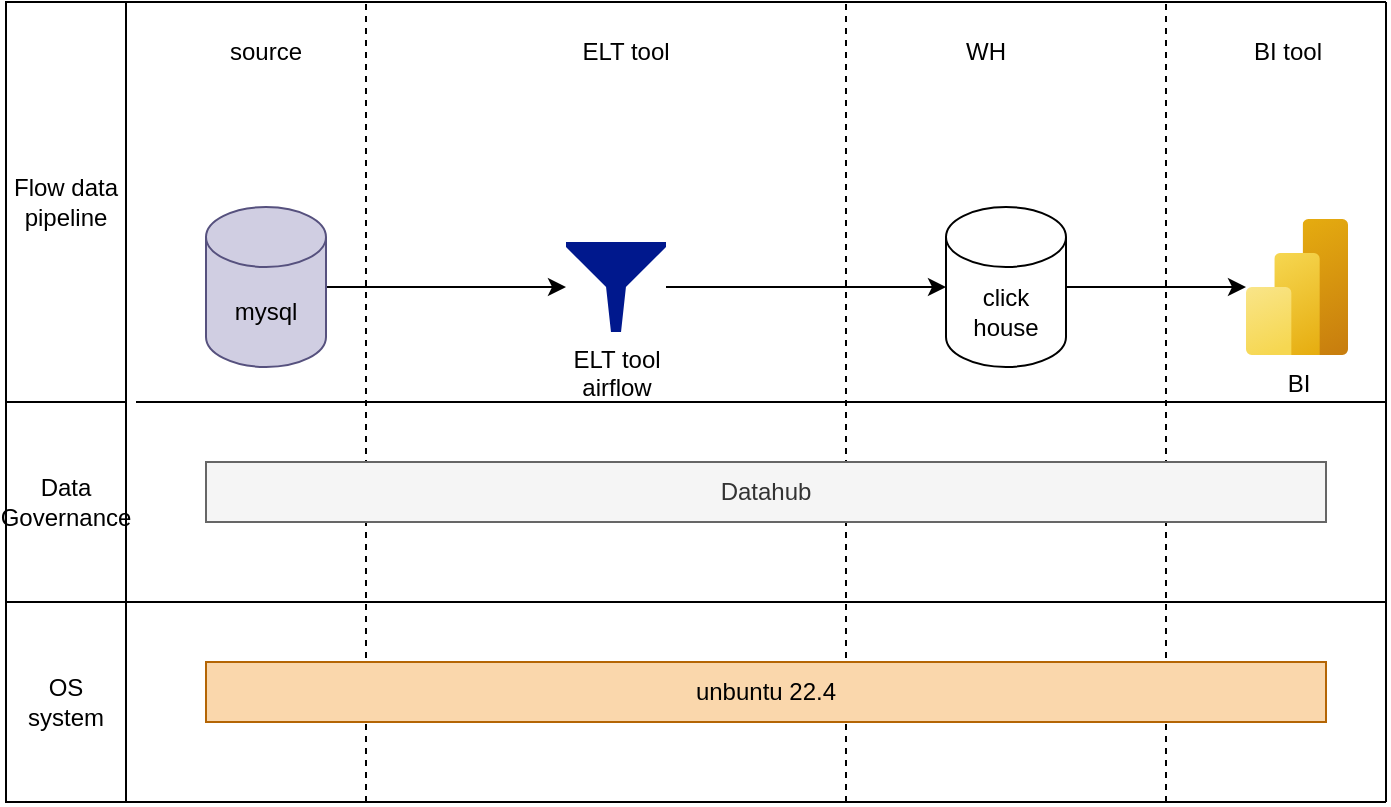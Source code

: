 <mxfile version="26.1.1">
  <diagram name="Page-1" id="5wW4nwX8SHCeRE4uSAi4">
    <mxGraphModel dx="1688" dy="1108" grid="0" gridSize="10" guides="1" tooltips="1" connect="1" arrows="1" fold="1" page="1" pageScale="1" pageWidth="827" pageHeight="1169" math="0" shadow="0">
      <root>
        <mxCell id="0" />
        <mxCell id="1" parent="0" />
        <mxCell id="v7cA8RSSNQ4imJ0SHBbE-5" style="edgeStyle=orthogonalEdgeStyle;rounded=0;orthogonalLoop=1;jettySize=auto;html=1;" edge="1" parent="1" source="v7cA8RSSNQ4imJ0SHBbE-1" target="v7cA8RSSNQ4imJ0SHBbE-2">
          <mxGeometry relative="1" as="geometry" />
        </mxCell>
        <mxCell id="v7cA8RSSNQ4imJ0SHBbE-1" value="mysql" style="shape=cylinder3;whiteSpace=wrap;html=1;boundedLbl=1;backgroundOutline=1;size=15;fillColor=#d0cee2;strokeColor=#56517e;" vertex="1" parent="1">
          <mxGeometry x="120" y="422.5" width="60" height="80" as="geometry" />
        </mxCell>
        <mxCell id="v7cA8RSSNQ4imJ0SHBbE-2" value="ELT tool&lt;br&gt;airflow" style="sketch=0;aspect=fixed;pointerEvents=1;shadow=0;dashed=0;html=1;strokeColor=none;labelPosition=center;verticalLabelPosition=bottom;verticalAlign=top;align=center;fillColor=#00188D;shape=mxgraph.mscae.enterprise.filter" vertex="1" parent="1">
          <mxGeometry x="300" y="440" width="50" height="45" as="geometry" />
        </mxCell>
        <mxCell id="v7cA8RSSNQ4imJ0SHBbE-7" style="edgeStyle=orthogonalEdgeStyle;rounded=0;orthogonalLoop=1;jettySize=auto;html=1;" edge="1" parent="1" source="v7cA8RSSNQ4imJ0SHBbE-3" target="v7cA8RSSNQ4imJ0SHBbE-4">
          <mxGeometry relative="1" as="geometry" />
        </mxCell>
        <mxCell id="v7cA8RSSNQ4imJ0SHBbE-3" value="click house" style="shape=cylinder3;whiteSpace=wrap;html=1;boundedLbl=1;backgroundOutline=1;size=15;" vertex="1" parent="1">
          <mxGeometry x="490" y="422.5" width="60" height="80" as="geometry" />
        </mxCell>
        <mxCell id="v7cA8RSSNQ4imJ0SHBbE-4" value="BI" style="image;aspect=fixed;html=1;points=[];align=center;fontSize=12;image=img/lib/azure2/analytics/Power_BI_Embedded.svg;" vertex="1" parent="1">
          <mxGeometry x="640" y="428.5" width="51" height="68" as="geometry" />
        </mxCell>
        <mxCell id="v7cA8RSSNQ4imJ0SHBbE-6" style="edgeStyle=orthogonalEdgeStyle;rounded=0;orthogonalLoop=1;jettySize=auto;html=1;entryX=0;entryY=0.5;entryDx=0;entryDy=0;entryPerimeter=0;" edge="1" parent="1" source="v7cA8RSSNQ4imJ0SHBbE-2" target="v7cA8RSSNQ4imJ0SHBbE-3">
          <mxGeometry relative="1" as="geometry" />
        </mxCell>
        <mxCell id="v7cA8RSSNQ4imJ0SHBbE-8" value="" style="endArrow=none;dashed=1;html=1;rounded=0;" edge="1" parent="1">
          <mxGeometry width="50" height="50" relative="1" as="geometry">
            <mxPoint x="200" y="720" as="sourcePoint" />
            <mxPoint x="200" y="320" as="targetPoint" />
            <Array as="points" />
          </mxGeometry>
        </mxCell>
        <mxCell id="v7cA8RSSNQ4imJ0SHBbE-9" value="source" style="text;html=1;align=center;verticalAlign=middle;whiteSpace=wrap;rounded=0;" vertex="1" parent="1">
          <mxGeometry x="120" y="330" width="60" height="30" as="geometry" />
        </mxCell>
        <mxCell id="v7cA8RSSNQ4imJ0SHBbE-10" value="" style="endArrow=none;dashed=1;html=1;rounded=0;" edge="1" parent="1">
          <mxGeometry width="50" height="50" relative="1" as="geometry">
            <mxPoint x="440" y="720" as="sourcePoint" />
            <mxPoint x="440" y="320" as="targetPoint" />
            <Array as="points" />
          </mxGeometry>
        </mxCell>
        <mxCell id="v7cA8RSSNQ4imJ0SHBbE-11" value="" style="endArrow=none;dashed=1;html=1;rounded=0;" edge="1" parent="1">
          <mxGeometry width="50" height="50" relative="1" as="geometry">
            <mxPoint x="600" y="720" as="sourcePoint" />
            <mxPoint x="600" y="320" as="targetPoint" />
            <Array as="points" />
          </mxGeometry>
        </mxCell>
        <mxCell id="v7cA8RSSNQ4imJ0SHBbE-12" value="ELT tool" style="text;html=1;align=center;verticalAlign=middle;whiteSpace=wrap;rounded=0;" vertex="1" parent="1">
          <mxGeometry x="300" y="330" width="60" height="30" as="geometry" />
        </mxCell>
        <mxCell id="v7cA8RSSNQ4imJ0SHBbE-13" value="WH" style="text;html=1;align=center;verticalAlign=middle;whiteSpace=wrap;rounded=0;" vertex="1" parent="1">
          <mxGeometry x="480" y="330" width="60" height="30" as="geometry" />
        </mxCell>
        <mxCell id="v7cA8RSSNQ4imJ0SHBbE-14" value="BI tool" style="text;html=1;align=center;verticalAlign=middle;whiteSpace=wrap;rounded=0;" vertex="1" parent="1">
          <mxGeometry x="631" y="330" width="60" height="30" as="geometry" />
        </mxCell>
        <mxCell id="v7cA8RSSNQ4imJ0SHBbE-15" value="unbuntu 22.4" style="rounded=0;whiteSpace=wrap;html=1;fillColor=#fad7ac;strokeColor=#b46504;" vertex="1" parent="1">
          <mxGeometry x="120" y="650" width="560" height="30" as="geometry" />
        </mxCell>
        <mxCell id="v7cA8RSSNQ4imJ0SHBbE-16" value="Datahub" style="rounded=0;whiteSpace=wrap;html=1;fillColor=#f5f5f5;fontColor=#333333;strokeColor=#666666;" vertex="1" parent="1">
          <mxGeometry x="120" y="550" width="560" height="30" as="geometry" />
        </mxCell>
        <mxCell id="v7cA8RSSNQ4imJ0SHBbE-17" value="Flow data pipeline" style="text;html=1;align=center;verticalAlign=middle;whiteSpace=wrap;rounded=0;strokeColor=default;" vertex="1" parent="1">
          <mxGeometry x="20" y="320" width="60" height="200" as="geometry" />
        </mxCell>
        <mxCell id="v7cA8RSSNQ4imJ0SHBbE-18" value="Data Governance" style="text;html=1;align=center;verticalAlign=middle;whiteSpace=wrap;rounded=0;strokeColor=default;" vertex="1" parent="1">
          <mxGeometry x="20" y="520" width="60" height="100" as="geometry" />
        </mxCell>
        <mxCell id="v7cA8RSSNQ4imJ0SHBbE-19" value="OS system" style="text;html=1;align=center;verticalAlign=middle;whiteSpace=wrap;rounded=0;strokeColor=default;" vertex="1" parent="1">
          <mxGeometry x="20" y="620" width="60" height="100" as="geometry" />
        </mxCell>
        <mxCell id="v7cA8RSSNQ4imJ0SHBbE-20" value="" style="endArrow=none;html=1;rounded=0;exitX=1;exitY=0;exitDx=0;exitDy=0;" edge="1" parent="1" source="v7cA8RSSNQ4imJ0SHBbE-19">
          <mxGeometry width="50" height="50" relative="1" as="geometry">
            <mxPoint x="390" y="590" as="sourcePoint" />
            <mxPoint x="710" y="620" as="targetPoint" />
          </mxGeometry>
        </mxCell>
        <mxCell id="v7cA8RSSNQ4imJ0SHBbE-21" value="" style="endArrow=none;html=1;rounded=0;exitX=1;exitY=0;exitDx=0;exitDy=0;" edge="1" parent="1">
          <mxGeometry width="50" height="50" relative="1" as="geometry">
            <mxPoint x="85" y="520" as="sourcePoint" />
            <mxPoint x="710" y="520" as="targetPoint" />
          </mxGeometry>
        </mxCell>
        <mxCell id="v7cA8RSSNQ4imJ0SHBbE-22" value="" style="endArrow=none;html=1;rounded=0;exitX=1;exitY=0;exitDx=0;exitDy=0;" edge="1" parent="1">
          <mxGeometry width="50" height="50" relative="1" as="geometry">
            <mxPoint x="80" y="720" as="sourcePoint" />
            <mxPoint x="710" y="720" as="targetPoint" />
          </mxGeometry>
        </mxCell>
        <mxCell id="v7cA8RSSNQ4imJ0SHBbE-23" value="" style="endArrow=none;html=1;rounded=0;exitX=1;exitY=0;exitDx=0;exitDy=0;" edge="1" parent="1">
          <mxGeometry width="50" height="50" relative="1" as="geometry">
            <mxPoint x="80" y="320" as="sourcePoint" />
            <mxPoint x="710" y="320" as="targetPoint" />
          </mxGeometry>
        </mxCell>
        <mxCell id="v7cA8RSSNQ4imJ0SHBbE-24" value="" style="endArrow=none;html=1;rounded=0;" edge="1" parent="1">
          <mxGeometry width="50" height="50" relative="1" as="geometry">
            <mxPoint x="710" y="720" as="sourcePoint" />
            <mxPoint x="710" y="320" as="targetPoint" />
          </mxGeometry>
        </mxCell>
      </root>
    </mxGraphModel>
  </diagram>
</mxfile>
